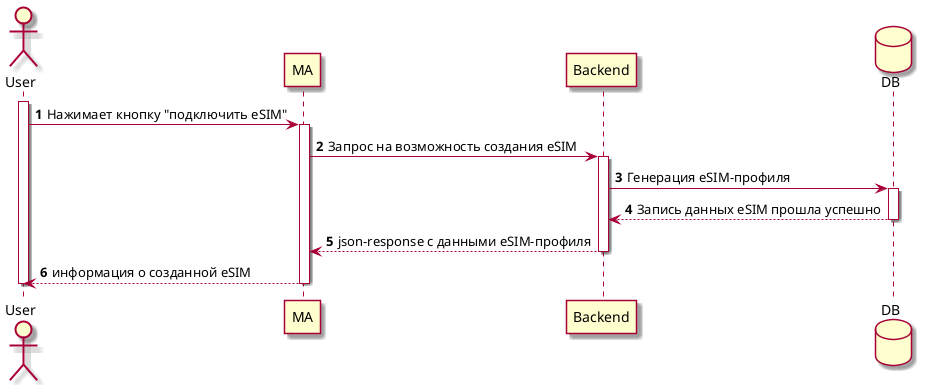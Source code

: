 @startuml

skin rose

autonumber

actor User
participant MA
participant Backend
database DB

activate User
User -> MA: Нажимает кнопку "подключить eSIM"

activate MA
MA -> Backend: Запрос на возможность создания eSIM

activate Backend
Backend -> DB: Генерация eSIM-профиля

activate DB
DB --> Backend: Запись данных eSIM прошла успешно 
deactivate DB

Backend --> MA: json-response с данными eSIM-профиля  
deactivate Backend 
 
MA --> User: информация о созданной eSIM 
deactivate MA 
 
deactivate User 

@enduml